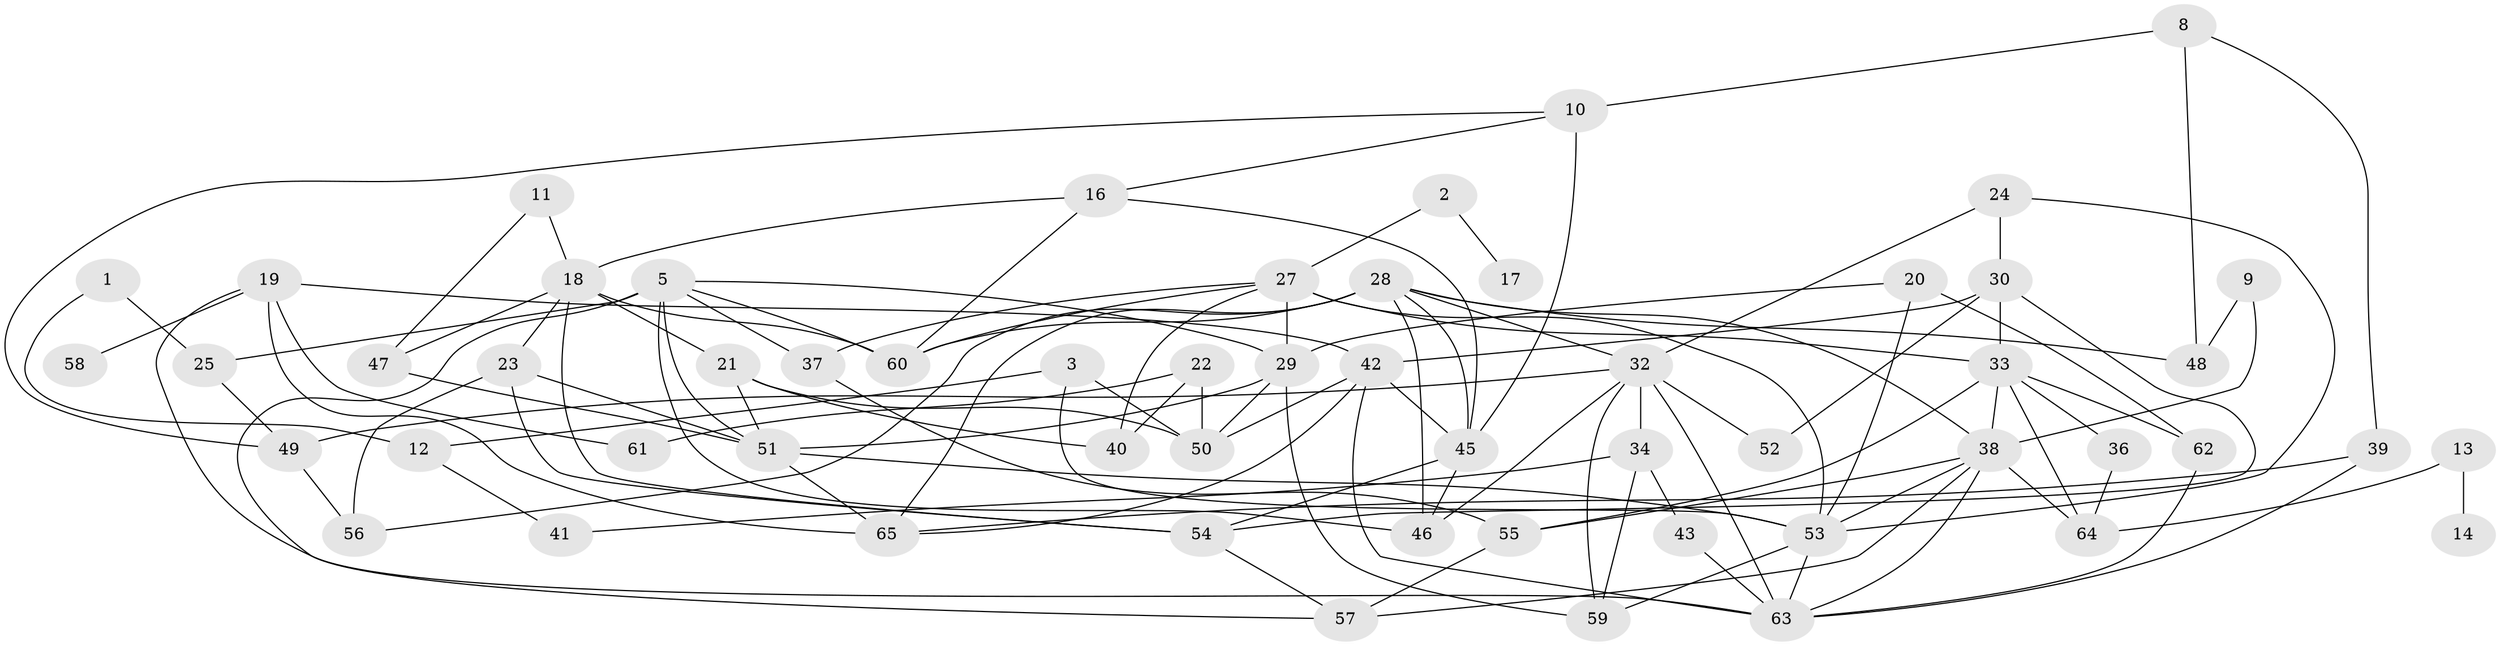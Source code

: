 // original degree distribution, {1: 0.14615384615384616, 3: 0.2230769230769231, 6: 0.06153846153846154, 2: 0.25384615384615383, 4: 0.11538461538461539, 0: 0.06153846153846154, 7: 0.023076923076923078, 5: 0.09230769230769231, 9: 0.007692307692307693, 8: 0.015384615384615385}
// Generated by graph-tools (version 1.1) at 2025/35/03/04/25 23:35:44]
// undirected, 57 vertices, 116 edges
graph export_dot {
  node [color=gray90,style=filled];
  1;
  2;
  3;
  5;
  8;
  9;
  10;
  11;
  12;
  13;
  14;
  16;
  17;
  18;
  19;
  20;
  21;
  22;
  23;
  24;
  25;
  27;
  28;
  29;
  30;
  32;
  33;
  34;
  36;
  37;
  38;
  39;
  40;
  41;
  42;
  43;
  45;
  46;
  47;
  48;
  49;
  50;
  51;
  52;
  53;
  54;
  55;
  56;
  57;
  58;
  59;
  60;
  61;
  62;
  63;
  64;
  65;
  1 -- 12 [weight=1.0];
  1 -- 25 [weight=1.0];
  2 -- 17 [weight=1.0];
  2 -- 27 [weight=1.0];
  3 -- 12 [weight=1.0];
  3 -- 50 [weight=1.0];
  3 -- 53 [weight=1.0];
  5 -- 25 [weight=1.0];
  5 -- 29 [weight=1.0];
  5 -- 37 [weight=1.0];
  5 -- 46 [weight=1.0];
  5 -- 51 [weight=1.0];
  5 -- 57 [weight=1.0];
  5 -- 60 [weight=1.0];
  8 -- 10 [weight=1.0];
  8 -- 39 [weight=1.0];
  8 -- 48 [weight=1.0];
  9 -- 38 [weight=1.0];
  9 -- 48 [weight=1.0];
  10 -- 16 [weight=1.0];
  10 -- 45 [weight=2.0];
  10 -- 49 [weight=1.0];
  11 -- 18 [weight=1.0];
  11 -- 47 [weight=1.0];
  12 -- 41 [weight=1.0];
  13 -- 14 [weight=1.0];
  13 -- 64 [weight=1.0];
  16 -- 18 [weight=1.0];
  16 -- 45 [weight=1.0];
  16 -- 60 [weight=1.0];
  18 -- 21 [weight=1.0];
  18 -- 23 [weight=1.0];
  18 -- 47 [weight=1.0];
  18 -- 54 [weight=1.0];
  18 -- 60 [weight=1.0];
  19 -- 42 [weight=1.0];
  19 -- 58 [weight=1.0];
  19 -- 61 [weight=1.0];
  19 -- 63 [weight=1.0];
  19 -- 65 [weight=2.0];
  20 -- 29 [weight=1.0];
  20 -- 53 [weight=1.0];
  20 -- 62 [weight=1.0];
  21 -- 40 [weight=1.0];
  21 -- 50 [weight=1.0];
  21 -- 51 [weight=1.0];
  22 -- 40 [weight=1.0];
  22 -- 50 [weight=1.0];
  22 -- 61 [weight=1.0];
  23 -- 51 [weight=1.0];
  23 -- 54 [weight=1.0];
  23 -- 56 [weight=1.0];
  24 -- 30 [weight=1.0];
  24 -- 32 [weight=1.0];
  24 -- 53 [weight=1.0];
  25 -- 49 [weight=1.0];
  27 -- 29 [weight=2.0];
  27 -- 33 [weight=1.0];
  27 -- 37 [weight=1.0];
  27 -- 40 [weight=1.0];
  27 -- 53 [weight=1.0];
  27 -- 60 [weight=1.0];
  28 -- 32 [weight=1.0];
  28 -- 38 [weight=1.0];
  28 -- 45 [weight=1.0];
  28 -- 46 [weight=1.0];
  28 -- 48 [weight=1.0];
  28 -- 56 [weight=1.0];
  28 -- 60 [weight=1.0];
  28 -- 65 [weight=1.0];
  29 -- 50 [weight=1.0];
  29 -- 51 [weight=1.0];
  29 -- 59 [weight=1.0];
  30 -- 33 [weight=1.0];
  30 -- 42 [weight=1.0];
  30 -- 52 [weight=1.0];
  30 -- 54 [weight=1.0];
  32 -- 34 [weight=2.0];
  32 -- 46 [weight=1.0];
  32 -- 49 [weight=1.0];
  32 -- 52 [weight=1.0];
  32 -- 59 [weight=1.0];
  32 -- 63 [weight=1.0];
  33 -- 36 [weight=1.0];
  33 -- 38 [weight=1.0];
  33 -- 55 [weight=1.0];
  33 -- 62 [weight=1.0];
  33 -- 64 [weight=1.0];
  34 -- 41 [weight=1.0];
  34 -- 43 [weight=1.0];
  34 -- 59 [weight=1.0];
  36 -- 64 [weight=1.0];
  37 -- 55 [weight=1.0];
  38 -- 53 [weight=1.0];
  38 -- 55 [weight=1.0];
  38 -- 57 [weight=1.0];
  38 -- 63 [weight=2.0];
  38 -- 64 [weight=1.0];
  39 -- 63 [weight=1.0];
  39 -- 65 [weight=1.0];
  42 -- 45 [weight=1.0];
  42 -- 50 [weight=2.0];
  42 -- 63 [weight=2.0];
  42 -- 65 [weight=1.0];
  43 -- 63 [weight=1.0];
  45 -- 46 [weight=1.0];
  45 -- 54 [weight=2.0];
  47 -- 51 [weight=2.0];
  49 -- 56 [weight=1.0];
  51 -- 53 [weight=2.0];
  51 -- 65 [weight=1.0];
  53 -- 59 [weight=1.0];
  53 -- 63 [weight=1.0];
  54 -- 57 [weight=1.0];
  55 -- 57 [weight=1.0];
  62 -- 63 [weight=1.0];
}
